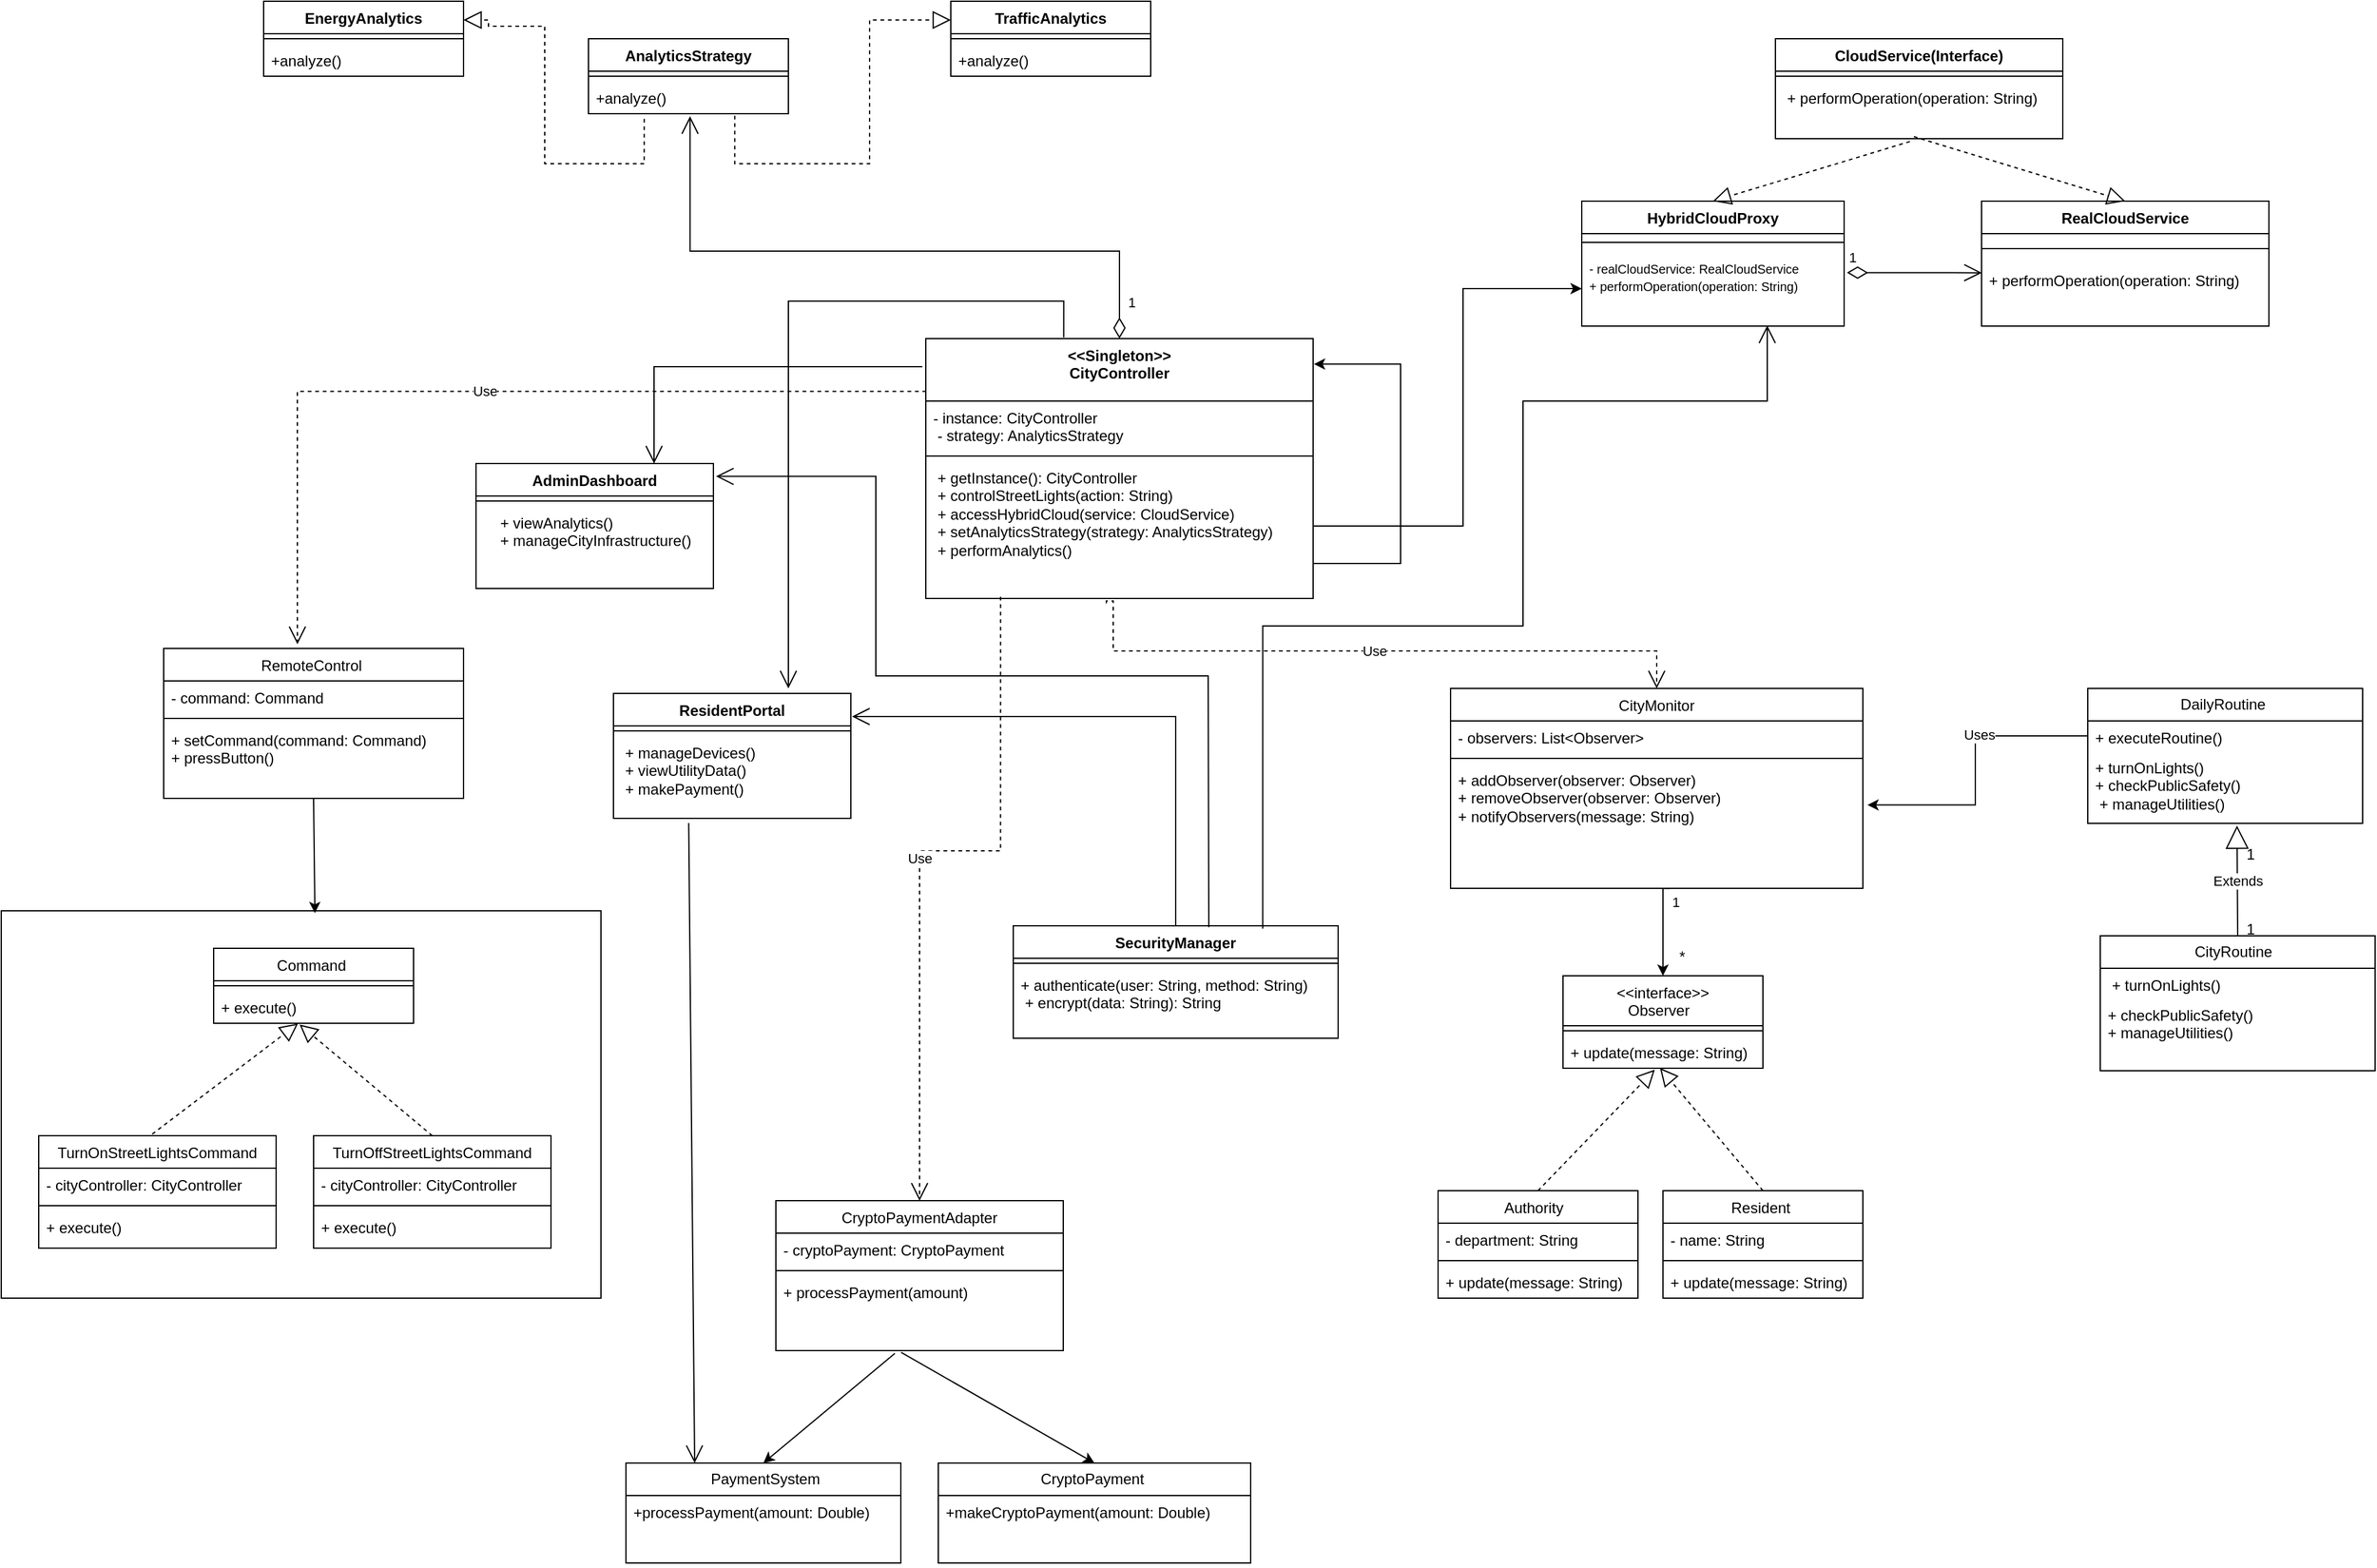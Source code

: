 <mxfile version="25.0.1">
  <diagram id="C5RBs43oDa-KdzZeNtuy" name="Page-1">
    <mxGraphModel dx="3749" dy="2815" grid="1" gridSize="10" guides="1" tooltips="1" connect="1" arrows="1" fold="1" page="1" pageScale="1" pageWidth="827" pageHeight="1169" math="0" shadow="0">
      <root>
        <mxCell id="WIyWlLk6GJQsqaUBKTNV-0" />
        <mxCell id="WIyWlLk6GJQsqaUBKTNV-1" parent="WIyWlLk6GJQsqaUBKTNV-0" />
        <mxCell id="tXaySMaBJVbL5Y9LoDkF-0" value="&lt;div&gt;&amp;lt;&amp;lt;Singleton&amp;gt;&amp;gt;&lt;/div&gt;CityController" style="swimlane;fontStyle=1;align=center;verticalAlign=top;childLayout=stackLayout;horizontal=1;startSize=50;horizontalStack=0;resizeParent=1;resizeParentMax=0;resizeLast=0;collapsible=1;marginBottom=0;whiteSpace=wrap;html=1;" parent="WIyWlLk6GJQsqaUBKTNV-1" vertex="1">
          <mxGeometry x="20" width="310" height="208" as="geometry" />
        </mxCell>
        <mxCell id="tXaySMaBJVbL5Y9LoDkF-1" value="&lt;div&gt;- instance: CityController&lt;/div&gt;&lt;div&gt;&amp;nbsp;- strategy: AnalyticsStrategy&lt;/div&gt;" style="text;strokeColor=none;fillColor=none;align=left;verticalAlign=top;spacingLeft=4;spacingRight=4;overflow=hidden;rotatable=0;points=[[0,0.5],[1,0.5]];portConstraint=eastwest;whiteSpace=wrap;html=1;" parent="tXaySMaBJVbL5Y9LoDkF-0" vertex="1">
          <mxGeometry y="50" width="310" height="40" as="geometry" />
        </mxCell>
        <mxCell id="tXaySMaBJVbL5Y9LoDkF-2" value="" style="line;strokeWidth=1;fillColor=none;align=left;verticalAlign=middle;spacingTop=-1;spacingLeft=3;spacingRight=3;rotatable=0;labelPosition=right;points=[];portConstraint=eastwest;strokeColor=inherit;" parent="tXaySMaBJVbL5Y9LoDkF-0" vertex="1">
          <mxGeometry y="90" width="310" height="8" as="geometry" />
        </mxCell>
        <mxCell id="tXaySMaBJVbL5Y9LoDkF-3" value="&lt;div&gt;&amp;nbsp;+ getInstance(): CityController&lt;/div&gt;&lt;div&gt;&amp;nbsp;+ controlStreetLights(action: String)&lt;/div&gt;&lt;div&gt;&amp;nbsp;+ accessHybridCloud(service: CloudService)&lt;/div&gt;&lt;div&gt;&amp;nbsp;+ setAnalyticsStrategy(strategy: AnalyticsStrategy)&lt;/div&gt;&lt;div&gt;&amp;nbsp;+ performAnalytics()&lt;/div&gt;&lt;div&gt;&lt;/div&gt;" style="text;strokeColor=none;fillColor=none;align=left;verticalAlign=top;spacingLeft=4;spacingRight=4;overflow=hidden;rotatable=0;points=[[0,0.5],[1,0.5]];portConstraint=eastwest;whiteSpace=wrap;html=1;" parent="tXaySMaBJVbL5Y9LoDkF-0" vertex="1">
          <mxGeometry y="98" width="310" height="110" as="geometry" />
        </mxCell>
        <mxCell id="tXaySMaBJVbL5Y9LoDkF-88" style="edgeStyle=orthogonalEdgeStyle;rounded=0;orthogonalLoop=1;jettySize=auto;html=1;exitX=1;exitY=0.5;exitDx=0;exitDy=0;entryX=1.002;entryY=0.098;entryDx=0;entryDy=0;entryPerimeter=0;" parent="tXaySMaBJVbL5Y9LoDkF-0" source="tXaySMaBJVbL5Y9LoDkF-3" target="tXaySMaBJVbL5Y9LoDkF-0" edge="1">
          <mxGeometry relative="1" as="geometry">
            <mxPoint x="314" y="70" as="targetPoint" />
            <Array as="points">
              <mxPoint x="310" y="180" />
              <mxPoint x="380" y="180" />
              <mxPoint x="380" y="20" />
            </Array>
            <mxPoint x="394" y="199" as="sourcePoint" />
          </mxGeometry>
        </mxCell>
        <mxCell id="tXaySMaBJVbL5Y9LoDkF-36" value="&amp;nbsp;PaymentSystem" style="swimlane;fontStyle=0;childLayout=stackLayout;horizontal=1;startSize=26;fillColor=none;horizontalStack=0;resizeParent=1;resizeParentMax=0;resizeLast=0;collapsible=1;marginBottom=0;whiteSpace=wrap;html=1;" parent="WIyWlLk6GJQsqaUBKTNV-1" vertex="1">
          <mxGeometry x="-220" y="900" width="220" height="80" as="geometry" />
        </mxCell>
        <mxCell id="tXaySMaBJVbL5Y9LoDkF-37" value="+processPayment(amount: Double)" style="text;strokeColor=none;fillColor=none;align=left;verticalAlign=top;spacingLeft=4;spacingRight=4;overflow=hidden;rotatable=0;points=[[0,0.5],[1,0.5]];portConstraint=eastwest;whiteSpace=wrap;html=1;" parent="tXaySMaBJVbL5Y9LoDkF-36" vertex="1">
          <mxGeometry y="26" width="220" height="54" as="geometry" />
        </mxCell>
        <mxCell id="tXaySMaBJVbL5Y9LoDkF-41" value="CryptoPayment&amp;nbsp;" style="swimlane;fontStyle=0;childLayout=stackLayout;horizontal=1;startSize=26;fillColor=none;horizontalStack=0;resizeParent=1;resizeParentMax=0;resizeLast=0;collapsible=1;marginBottom=0;whiteSpace=wrap;html=1;" parent="WIyWlLk6GJQsqaUBKTNV-1" vertex="1">
          <mxGeometry x="30" y="900" width="250" height="80" as="geometry" />
        </mxCell>
        <mxCell id="tXaySMaBJVbL5Y9LoDkF-42" value="+makeCryptoPayment(amount: Double)" style="text;strokeColor=none;fillColor=none;align=left;verticalAlign=top;spacingLeft=4;spacingRight=4;overflow=hidden;rotatable=0;points=[[0,0.5],[1,0.5]];portConstraint=eastwest;whiteSpace=wrap;html=1;" parent="tXaySMaBJVbL5Y9LoDkF-41" vertex="1">
          <mxGeometry y="26" width="250" height="54" as="geometry" />
        </mxCell>
        <mxCell id="tXaySMaBJVbL5Y9LoDkF-43" value="&amp;nbsp;DailyRoutine&amp;nbsp;&amp;nbsp;" style="swimlane;fontStyle=0;childLayout=stackLayout;horizontal=1;startSize=26;fillColor=none;horizontalStack=0;resizeParent=1;resizeParentMax=0;resizeLast=0;collapsible=1;marginBottom=0;whiteSpace=wrap;html=1;" parent="WIyWlLk6GJQsqaUBKTNV-1" vertex="1">
          <mxGeometry x="950" y="280" width="220" height="108" as="geometry" />
        </mxCell>
        <mxCell id="tXaySMaBJVbL5Y9LoDkF-44" value="+ executeRoutine()&amp;nbsp;" style="text;strokeColor=none;fillColor=none;align=left;verticalAlign=top;spacingLeft=4;spacingRight=4;overflow=hidden;rotatable=0;points=[[0,0.5],[1,0.5]];portConstraint=eastwest;whiteSpace=wrap;html=1;" parent="tXaySMaBJVbL5Y9LoDkF-43" vertex="1">
          <mxGeometry y="26" width="220" height="24" as="geometry" />
        </mxCell>
        <mxCell id="tXaySMaBJVbL5Y9LoDkF-45" value="&lt;div&gt;+ turnOnLights()&amp;nbsp;&lt;br&gt;&lt;/div&gt;&lt;div&gt;+ checkPublicSafety()&lt;br&gt;&lt;/div&gt;&lt;div&gt;&amp;nbsp;+ manageUtilities()&lt;br&gt;&lt;/div&gt;" style="text;strokeColor=none;fillColor=none;align=left;verticalAlign=top;spacingLeft=4;spacingRight=4;overflow=hidden;rotatable=0;points=[[0,0.5],[1,0.5]];portConstraint=eastwest;whiteSpace=wrap;html=1;" parent="tXaySMaBJVbL5Y9LoDkF-43" vertex="1">
          <mxGeometry y="50" width="220" height="58" as="geometry" />
        </mxCell>
        <mxCell id="tXaySMaBJVbL5Y9LoDkF-46" value="CityRoutine&amp;nbsp;&amp;nbsp;" style="swimlane;fontStyle=0;childLayout=stackLayout;horizontal=1;startSize=26;fillColor=none;horizontalStack=0;resizeParent=1;resizeParentMax=0;resizeLast=0;collapsible=1;marginBottom=0;whiteSpace=wrap;html=1;" parent="WIyWlLk6GJQsqaUBKTNV-1" vertex="1">
          <mxGeometry x="960" y="478" width="220" height="108" as="geometry" />
        </mxCell>
        <mxCell id="tXaySMaBJVbL5Y9LoDkF-47" value="&amp;nbsp;+ turnOnLights()" style="text;strokeColor=none;fillColor=none;align=left;verticalAlign=top;spacingLeft=4;spacingRight=4;overflow=hidden;rotatable=0;points=[[0,0.5],[1,0.5]];portConstraint=eastwest;whiteSpace=wrap;html=1;" parent="tXaySMaBJVbL5Y9LoDkF-46" vertex="1">
          <mxGeometry y="26" width="220" height="24" as="geometry" />
        </mxCell>
        <mxCell id="tXaySMaBJVbL5Y9LoDkF-48" value="&lt;div&gt;+ checkPublicSafety()&amp;nbsp;&lt;br&gt;&lt;/div&gt;&lt;div&gt;+ manageUtilities()&lt;br&gt;&lt;/div&gt;" style="text;strokeColor=none;fillColor=none;align=left;verticalAlign=top;spacingLeft=4;spacingRight=4;overflow=hidden;rotatable=0;points=[[0,0.5],[1,0.5]];portConstraint=eastwest;whiteSpace=wrap;html=1;" parent="tXaySMaBJVbL5Y9LoDkF-46" vertex="1">
          <mxGeometry y="50" width="220" height="58" as="geometry" />
        </mxCell>
        <mxCell id="tXaySMaBJVbL5Y9LoDkF-49" value="&lt;span style=&quot;font-weight: 400;&quot;&gt;&amp;nbsp;TurnOnStreetLightsCommand&amp;nbsp;&lt;/span&gt;" style="swimlane;fontStyle=1;align=center;verticalAlign=top;childLayout=stackLayout;horizontal=1;startSize=26;horizontalStack=0;resizeParent=1;resizeParentMax=0;resizeLast=0;collapsible=1;marginBottom=0;whiteSpace=wrap;html=1;" parent="WIyWlLk6GJQsqaUBKTNV-1" vertex="1">
          <mxGeometry x="-690" y="638" width="190" height="90" as="geometry" />
        </mxCell>
        <mxCell id="tXaySMaBJVbL5Y9LoDkF-50" value="- cityController: CityController" style="text;strokeColor=none;fillColor=none;align=left;verticalAlign=top;spacingLeft=4;spacingRight=4;overflow=hidden;rotatable=0;points=[[0,0.5],[1,0.5]];portConstraint=eastwest;whiteSpace=wrap;html=1;" parent="tXaySMaBJVbL5Y9LoDkF-49" vertex="1">
          <mxGeometry y="26" width="190" height="26" as="geometry" />
        </mxCell>
        <mxCell id="tXaySMaBJVbL5Y9LoDkF-51" value="" style="line;strokeWidth=1;fillColor=none;align=left;verticalAlign=middle;spacingTop=-1;spacingLeft=3;spacingRight=3;rotatable=0;labelPosition=right;points=[];portConstraint=eastwest;strokeColor=inherit;" parent="tXaySMaBJVbL5Y9LoDkF-49" vertex="1">
          <mxGeometry y="52" width="190" height="8" as="geometry" />
        </mxCell>
        <mxCell id="tXaySMaBJVbL5Y9LoDkF-52" value="+ execute()&amp;nbsp;" style="text;strokeColor=none;fillColor=none;align=left;verticalAlign=top;spacingLeft=4;spacingRight=4;overflow=hidden;rotatable=0;points=[[0,0.5],[1,0.5]];portConstraint=eastwest;whiteSpace=wrap;html=1;" parent="tXaySMaBJVbL5Y9LoDkF-49" vertex="1">
          <mxGeometry y="60" width="190" height="30" as="geometry" />
        </mxCell>
        <mxCell id="tXaySMaBJVbL5Y9LoDkF-53" value="&lt;span style=&quot;font-weight: 400;&quot;&gt;TurnOffStreetLightsCommand&lt;/span&gt;" style="swimlane;fontStyle=1;align=center;verticalAlign=top;childLayout=stackLayout;horizontal=1;startSize=26;horizontalStack=0;resizeParent=1;resizeParentMax=0;resizeLast=0;collapsible=1;marginBottom=0;whiteSpace=wrap;html=1;" parent="WIyWlLk6GJQsqaUBKTNV-1" vertex="1">
          <mxGeometry x="-470" y="638" width="190" height="90" as="geometry" />
        </mxCell>
        <mxCell id="tXaySMaBJVbL5Y9LoDkF-54" value="- cityController: CityController" style="text;strokeColor=none;fillColor=none;align=left;verticalAlign=top;spacingLeft=4;spacingRight=4;overflow=hidden;rotatable=0;points=[[0,0.5],[1,0.5]];portConstraint=eastwest;whiteSpace=wrap;html=1;" parent="tXaySMaBJVbL5Y9LoDkF-53" vertex="1">
          <mxGeometry y="26" width="190" height="26" as="geometry" />
        </mxCell>
        <mxCell id="tXaySMaBJVbL5Y9LoDkF-55" value="" style="line;strokeWidth=1;fillColor=none;align=left;verticalAlign=middle;spacingTop=-1;spacingLeft=3;spacingRight=3;rotatable=0;labelPosition=right;points=[];portConstraint=eastwest;strokeColor=inherit;" parent="tXaySMaBJVbL5Y9LoDkF-53" vertex="1">
          <mxGeometry y="52" width="190" height="8" as="geometry" />
        </mxCell>
        <mxCell id="tXaySMaBJVbL5Y9LoDkF-56" value="+ execute()&amp;nbsp;" style="text;strokeColor=none;fillColor=none;align=left;verticalAlign=top;spacingLeft=4;spacingRight=4;overflow=hidden;rotatable=0;points=[[0,0.5],[1,0.5]];portConstraint=eastwest;whiteSpace=wrap;html=1;" parent="tXaySMaBJVbL5Y9LoDkF-53" vertex="1">
          <mxGeometry y="60" width="190" height="30" as="geometry" />
        </mxCell>
        <mxCell id="tXaySMaBJVbL5Y9LoDkF-57" value="&lt;span style=&quot;font-weight: 400;&quot;&gt;RemoteControl&amp;nbsp;&lt;/span&gt;" style="swimlane;fontStyle=1;align=center;verticalAlign=top;childLayout=stackLayout;horizontal=1;startSize=26;horizontalStack=0;resizeParent=1;resizeParentMax=0;resizeLast=0;collapsible=1;marginBottom=0;whiteSpace=wrap;html=1;" parent="WIyWlLk6GJQsqaUBKTNV-1" vertex="1">
          <mxGeometry x="-590" y="248" width="240" height="120" as="geometry" />
        </mxCell>
        <mxCell id="tXaySMaBJVbL5Y9LoDkF-58" value="- command: Command&amp;nbsp;" style="text;strokeColor=none;fillColor=none;align=left;verticalAlign=top;spacingLeft=4;spacingRight=4;overflow=hidden;rotatable=0;points=[[0,0.5],[1,0.5]];portConstraint=eastwest;whiteSpace=wrap;html=1;" parent="tXaySMaBJVbL5Y9LoDkF-57" vertex="1">
          <mxGeometry y="26" width="240" height="26" as="geometry" />
        </mxCell>
        <mxCell id="tXaySMaBJVbL5Y9LoDkF-59" value="" style="line;strokeWidth=1;fillColor=none;align=left;verticalAlign=middle;spacingTop=-1;spacingLeft=3;spacingRight=3;rotatable=0;labelPosition=right;points=[];portConstraint=eastwest;strokeColor=inherit;" parent="tXaySMaBJVbL5Y9LoDkF-57" vertex="1">
          <mxGeometry y="52" width="240" height="8" as="geometry" />
        </mxCell>
        <mxCell id="tXaySMaBJVbL5Y9LoDkF-60" value="+ setCommand(command: Command)&lt;div&gt;+ pressButton()&lt;/div&gt;" style="text;strokeColor=none;fillColor=none;align=left;verticalAlign=top;spacingLeft=4;spacingRight=4;overflow=hidden;rotatable=0;points=[[0,0.5],[1,0.5]];portConstraint=eastwest;whiteSpace=wrap;html=1;" parent="tXaySMaBJVbL5Y9LoDkF-57" vertex="1">
          <mxGeometry y="60" width="240" height="60" as="geometry" />
        </mxCell>
        <mxCell id="tXaySMaBJVbL5Y9LoDkF-61" value="&lt;span style=&quot;font-weight: 400;&quot;&gt;Command&amp;nbsp;&lt;/span&gt;" style="swimlane;fontStyle=1;align=center;verticalAlign=top;childLayout=stackLayout;horizontal=1;startSize=26;horizontalStack=0;resizeParent=1;resizeParentMax=0;resizeLast=0;collapsible=1;marginBottom=0;whiteSpace=wrap;html=1;" parent="WIyWlLk6GJQsqaUBKTNV-1" vertex="1">
          <mxGeometry x="-550" y="488" width="160" height="60" as="geometry" />
        </mxCell>
        <mxCell id="tXaySMaBJVbL5Y9LoDkF-63" value="" style="line;strokeWidth=1;fillColor=none;align=left;verticalAlign=middle;spacingTop=-1;spacingLeft=3;spacingRight=3;rotatable=0;labelPosition=right;points=[];portConstraint=eastwest;strokeColor=inherit;" parent="tXaySMaBJVbL5Y9LoDkF-61" vertex="1">
          <mxGeometry y="26" width="160" height="8" as="geometry" />
        </mxCell>
        <mxCell id="tXaySMaBJVbL5Y9LoDkF-64" value="+ execute()&amp;nbsp;" style="text;strokeColor=none;fillColor=none;align=left;verticalAlign=top;spacingLeft=4;spacingRight=4;overflow=hidden;rotatable=0;points=[[0,0.5],[1,0.5]];portConstraint=eastwest;whiteSpace=wrap;html=1;" parent="tXaySMaBJVbL5Y9LoDkF-61" vertex="1">
          <mxGeometry y="34" width="160" height="26" as="geometry" />
        </mxCell>
        <mxCell id="tXaySMaBJVbL5Y9LoDkF-65" value="&lt;div&gt;&lt;span style=&quot;font-weight: 400;&quot;&gt;&amp;lt;&amp;lt;interface&amp;gt;&amp;gt;&lt;/span&gt;&lt;/div&gt;&lt;span style=&quot;font-weight: 400;&quot;&gt;Observer&amp;nbsp;&amp;nbsp;&lt;/span&gt;" style="swimlane;fontStyle=1;align=center;verticalAlign=top;childLayout=stackLayout;horizontal=1;startSize=40;horizontalStack=0;resizeParent=1;resizeParentMax=0;resizeLast=0;collapsible=1;marginBottom=0;whiteSpace=wrap;html=1;" parent="WIyWlLk6GJQsqaUBKTNV-1" vertex="1">
          <mxGeometry x="530" y="510" width="160" height="74" as="geometry" />
        </mxCell>
        <mxCell id="tXaySMaBJVbL5Y9LoDkF-66" value="" style="line;strokeWidth=1;fillColor=none;align=left;verticalAlign=middle;spacingTop=-1;spacingLeft=3;spacingRight=3;rotatable=0;labelPosition=right;points=[];portConstraint=eastwest;strokeColor=inherit;" parent="tXaySMaBJVbL5Y9LoDkF-65" vertex="1">
          <mxGeometry y="40" width="160" height="8" as="geometry" />
        </mxCell>
        <mxCell id="tXaySMaBJVbL5Y9LoDkF-67" value="+ update(message: String)" style="text;strokeColor=none;fillColor=none;align=left;verticalAlign=top;spacingLeft=4;spacingRight=4;overflow=hidden;rotatable=0;points=[[0,0.5],[1,0.5]];portConstraint=eastwest;whiteSpace=wrap;html=1;" parent="tXaySMaBJVbL5Y9LoDkF-65" vertex="1">
          <mxGeometry y="48" width="160" height="26" as="geometry" />
        </mxCell>
        <mxCell id="tXaySMaBJVbL5Y9LoDkF-68" value="&lt;span style=&quot;font-weight: 400;&quot;&gt;Resident&amp;nbsp;&lt;/span&gt;" style="swimlane;fontStyle=1;align=center;verticalAlign=top;childLayout=stackLayout;horizontal=1;startSize=26;horizontalStack=0;resizeParent=1;resizeParentMax=0;resizeLast=0;collapsible=1;marginBottom=0;whiteSpace=wrap;html=1;" parent="WIyWlLk6GJQsqaUBKTNV-1" vertex="1">
          <mxGeometry x="610" y="682" width="160" height="86" as="geometry" />
        </mxCell>
        <mxCell id="tXaySMaBJVbL5Y9LoDkF-69" value="- name: String&amp;nbsp;&lt;div&gt;&lt;br&gt;&lt;/div&gt;" style="text;strokeColor=none;fillColor=none;align=left;verticalAlign=top;spacingLeft=4;spacingRight=4;overflow=hidden;rotatable=0;points=[[0,0.5],[1,0.5]];portConstraint=eastwest;whiteSpace=wrap;html=1;" parent="tXaySMaBJVbL5Y9LoDkF-68" vertex="1">
          <mxGeometry y="26" width="160" height="26" as="geometry" />
        </mxCell>
        <mxCell id="tXaySMaBJVbL5Y9LoDkF-70" value="" style="line;strokeWidth=1;fillColor=none;align=left;verticalAlign=middle;spacingTop=-1;spacingLeft=3;spacingRight=3;rotatable=0;labelPosition=right;points=[];portConstraint=eastwest;strokeColor=inherit;" parent="tXaySMaBJVbL5Y9LoDkF-68" vertex="1">
          <mxGeometry y="52" width="160" height="8" as="geometry" />
        </mxCell>
        <mxCell id="tXaySMaBJVbL5Y9LoDkF-71" value="+ update(message: String)" style="text;strokeColor=none;fillColor=none;align=left;verticalAlign=top;spacingLeft=4;spacingRight=4;overflow=hidden;rotatable=0;points=[[0,0.5],[1,0.5]];portConstraint=eastwest;whiteSpace=wrap;html=1;" parent="tXaySMaBJVbL5Y9LoDkF-68" vertex="1">
          <mxGeometry y="60" width="160" height="26" as="geometry" />
        </mxCell>
        <mxCell id="tXaySMaBJVbL5Y9LoDkF-72" value="&lt;span style=&quot;font-weight: 400;&quot;&gt;Authority&amp;nbsp;&amp;nbsp;&lt;/span&gt;" style="swimlane;fontStyle=1;align=center;verticalAlign=top;childLayout=stackLayout;horizontal=1;startSize=26;horizontalStack=0;resizeParent=1;resizeParentMax=0;resizeLast=0;collapsible=1;marginBottom=0;whiteSpace=wrap;html=1;" parent="WIyWlLk6GJQsqaUBKTNV-1" vertex="1">
          <mxGeometry x="430" y="682" width="160" height="86" as="geometry" />
        </mxCell>
        <mxCell id="tXaySMaBJVbL5Y9LoDkF-73" value="&lt;div&gt;&lt;div&gt;- department: String&lt;br&gt;&lt;/div&gt;&lt;/div&gt;&lt;div&gt;&lt;br&gt;&lt;/div&gt;" style="text;strokeColor=none;fillColor=none;align=left;verticalAlign=top;spacingLeft=4;spacingRight=4;overflow=hidden;rotatable=0;points=[[0,0.5],[1,0.5]];portConstraint=eastwest;whiteSpace=wrap;html=1;" parent="tXaySMaBJVbL5Y9LoDkF-72" vertex="1">
          <mxGeometry y="26" width="160" height="26" as="geometry" />
        </mxCell>
        <mxCell id="tXaySMaBJVbL5Y9LoDkF-74" value="" style="line;strokeWidth=1;fillColor=none;align=left;verticalAlign=middle;spacingTop=-1;spacingLeft=3;spacingRight=3;rotatable=0;labelPosition=right;points=[];portConstraint=eastwest;strokeColor=inherit;" parent="tXaySMaBJVbL5Y9LoDkF-72" vertex="1">
          <mxGeometry y="52" width="160" height="8" as="geometry" />
        </mxCell>
        <mxCell id="tXaySMaBJVbL5Y9LoDkF-75" value="+ update(message: String)" style="text;strokeColor=none;fillColor=none;align=left;verticalAlign=top;spacingLeft=4;spacingRight=4;overflow=hidden;rotatable=0;points=[[0,0.5],[1,0.5]];portConstraint=eastwest;whiteSpace=wrap;html=1;" parent="tXaySMaBJVbL5Y9LoDkF-72" vertex="1">
          <mxGeometry y="60" width="160" height="26" as="geometry" />
        </mxCell>
        <mxCell id="tXaySMaBJVbL5Y9LoDkF-76" value="&lt;span style=&quot;font-weight: 400;&quot;&gt;&amp;nbsp;CityMonitor&amp;nbsp;&lt;/span&gt;" style="swimlane;fontStyle=1;align=center;verticalAlign=top;childLayout=stackLayout;horizontal=1;startSize=26;horizontalStack=0;resizeParent=1;resizeParentMax=0;resizeLast=0;collapsible=1;marginBottom=0;whiteSpace=wrap;html=1;" parent="WIyWlLk6GJQsqaUBKTNV-1" vertex="1">
          <mxGeometry x="440" y="280" width="330" height="160" as="geometry" />
        </mxCell>
        <mxCell id="tXaySMaBJVbL5Y9LoDkF-77" value="- observers: List&amp;lt;Observer&amp;gt;" style="text;strokeColor=none;fillColor=none;align=left;verticalAlign=top;spacingLeft=4;spacingRight=4;overflow=hidden;rotatable=0;points=[[0,0.5],[1,0.5]];portConstraint=eastwest;whiteSpace=wrap;html=1;" parent="tXaySMaBJVbL5Y9LoDkF-76" vertex="1">
          <mxGeometry y="26" width="330" height="26" as="geometry" />
        </mxCell>
        <mxCell id="tXaySMaBJVbL5Y9LoDkF-78" value="" style="line;strokeWidth=1;fillColor=none;align=left;verticalAlign=middle;spacingTop=-1;spacingLeft=3;spacingRight=3;rotatable=0;labelPosition=right;points=[];portConstraint=eastwest;strokeColor=inherit;" parent="tXaySMaBJVbL5Y9LoDkF-76" vertex="1">
          <mxGeometry y="52" width="330" height="8" as="geometry" />
        </mxCell>
        <mxCell id="tXaySMaBJVbL5Y9LoDkF-79" value="&lt;div&gt;&lt;span style=&quot;background-color: initial;&quot;&gt;+ addObserver(observer: Observer)&lt;/span&gt;&lt;/div&gt;&lt;div&gt;&lt;span style=&quot;background-color: initial;&quot;&gt;+&amp;nbsp;&lt;/span&gt;&lt;span style=&quot;background-color: initial;&quot;&gt;removeObserver(observer: Observer)&lt;/span&gt;&lt;br&gt;&lt;/div&gt;&lt;div&gt;+ notifyObservers(message: String)&lt;/div&gt;" style="text;strokeColor=none;fillColor=none;align=left;verticalAlign=top;spacingLeft=4;spacingRight=4;overflow=hidden;rotatable=0;points=[[0,0.5],[1,0.5]];portConstraint=eastwest;whiteSpace=wrap;html=1;" parent="tXaySMaBJVbL5Y9LoDkF-76" vertex="1">
          <mxGeometry y="60" width="330" height="100" as="geometry" />
        </mxCell>
        <mxCell id="tXaySMaBJVbL5Y9LoDkF-80" value="&lt;span style=&quot;font-weight: 400;&quot;&gt;CryptoPaymentAdapter&lt;/span&gt;" style="swimlane;fontStyle=1;align=center;verticalAlign=top;childLayout=stackLayout;horizontal=1;startSize=26;horizontalStack=0;resizeParent=1;resizeParentMax=0;resizeLast=0;collapsible=1;marginBottom=0;whiteSpace=wrap;html=1;" parent="WIyWlLk6GJQsqaUBKTNV-1" vertex="1">
          <mxGeometry x="-100" y="690" width="230" height="120" as="geometry" />
        </mxCell>
        <mxCell id="tXaySMaBJVbL5Y9LoDkF-81" value="- cryptoPayment: CryptoPayment" style="text;strokeColor=none;fillColor=none;align=left;verticalAlign=top;spacingLeft=4;spacingRight=4;overflow=hidden;rotatable=0;points=[[0,0.5],[1,0.5]];portConstraint=eastwest;whiteSpace=wrap;html=1;" parent="tXaySMaBJVbL5Y9LoDkF-80" vertex="1">
          <mxGeometry y="26" width="230" height="26" as="geometry" />
        </mxCell>
        <mxCell id="tXaySMaBJVbL5Y9LoDkF-82" value="" style="line;strokeWidth=1;fillColor=none;align=left;verticalAlign=middle;spacingTop=-1;spacingLeft=3;spacingRight=3;rotatable=0;labelPosition=right;points=[];portConstraint=eastwest;strokeColor=inherit;" parent="tXaySMaBJVbL5Y9LoDkF-80" vertex="1">
          <mxGeometry y="52" width="230" height="8" as="geometry" />
        </mxCell>
        <mxCell id="tXaySMaBJVbL5Y9LoDkF-83" value="+ processPayment(amount)" style="text;strokeColor=none;fillColor=none;align=left;verticalAlign=top;spacingLeft=4;spacingRight=4;overflow=hidden;rotatable=0;points=[[0,0.5],[1,0.5]];portConstraint=eastwest;whiteSpace=wrap;html=1;" parent="tXaySMaBJVbL5Y9LoDkF-80" vertex="1">
          <mxGeometry y="60" width="230" height="60" as="geometry" />
        </mxCell>
        <mxCell id="tXaySMaBJVbL5Y9LoDkF-109" style="edgeStyle=orthogonalEdgeStyle;rounded=0;orthogonalLoop=1;jettySize=auto;html=1;entryX=0.5;entryY=0;entryDx=0;entryDy=0;exitX=0.532;exitY=1.001;exitDx=0;exitDy=0;exitPerimeter=0;" parent="WIyWlLk6GJQsqaUBKTNV-1" source="tXaySMaBJVbL5Y9LoDkF-79" target="tXaySMaBJVbL5Y9LoDkF-65" edge="1">
          <mxGeometry relative="1" as="geometry">
            <Array as="points">
              <mxPoint x="610" y="440" />
            </Array>
          </mxGeometry>
        </mxCell>
        <mxCell id="tXaySMaBJVbL5Y9LoDkF-119" value="1" style="edgeLabel;html=1;align=center;verticalAlign=middle;resizable=0;points=[];" parent="tXaySMaBJVbL5Y9LoDkF-109" vertex="1" connectable="0">
          <mxGeometry x="-0.818" relative="1" as="geometry">
            <mxPoint x="10" y="9" as="offset" />
          </mxGeometry>
        </mxCell>
        <mxCell id="tXaySMaBJVbL5Y9LoDkF-120" value="*" style="text;html=1;align=center;verticalAlign=middle;resizable=0;points=[];autosize=1;strokeColor=none;fillColor=none;" parent="WIyWlLk6GJQsqaUBKTNV-1" vertex="1">
          <mxGeometry x="610" y="480" width="30" height="30" as="geometry" />
        </mxCell>
        <mxCell id="tXaySMaBJVbL5Y9LoDkF-121" value="" style="html=1;whiteSpace=wrap;fillColor=none;" parent="WIyWlLk6GJQsqaUBKTNV-1" vertex="1">
          <mxGeometry x="-720" y="458" width="480" height="310" as="geometry" />
        </mxCell>
        <mxCell id="tXaySMaBJVbL5Y9LoDkF-123" value="" style="endArrow=classic;html=1;rounded=0;exitX=0.5;exitY=1.008;exitDx=0;exitDy=0;exitPerimeter=0;entryX=0.523;entryY=0.006;entryDx=0;entryDy=0;entryPerimeter=0;" parent="WIyWlLk6GJQsqaUBKTNV-1" source="tXaySMaBJVbL5Y9LoDkF-60" target="tXaySMaBJVbL5Y9LoDkF-121" edge="1">
          <mxGeometry width="50" height="50" relative="1" as="geometry">
            <mxPoint x="-520" y="458" as="sourcePoint" />
            <mxPoint x="-470" y="408" as="targetPoint" />
          </mxGeometry>
        </mxCell>
        <mxCell id="tXaySMaBJVbL5Y9LoDkF-125" value="" style="endArrow=classic;html=1;rounded=0;exitX=0.414;exitY=1.037;exitDx=0;exitDy=0;exitPerimeter=0;entryX=0.5;entryY=0;entryDx=0;entryDy=0;" parent="WIyWlLk6GJQsqaUBKTNV-1" source="tXaySMaBJVbL5Y9LoDkF-83" target="tXaySMaBJVbL5Y9LoDkF-36" edge="1">
          <mxGeometry width="50" height="50" relative="1" as="geometry">
            <mxPoint x="780" y="1050" as="sourcePoint" />
            <mxPoint x="830" y="1000" as="targetPoint" />
          </mxGeometry>
        </mxCell>
        <mxCell id="tXaySMaBJVbL5Y9LoDkF-126" value="" style="endArrow=classic;html=1;rounded=0;exitX=0.436;exitY=1.024;exitDx=0;exitDy=0;exitPerimeter=0;entryX=0.5;entryY=0;entryDx=0;entryDy=0;" parent="WIyWlLk6GJQsqaUBKTNV-1" source="tXaySMaBJVbL5Y9LoDkF-83" target="tXaySMaBJVbL5Y9LoDkF-41" edge="1">
          <mxGeometry width="50" height="50" relative="1" as="geometry">
            <mxPoint x="225" y="912" as="sourcePoint" />
            <mxPoint x="120" y="1000" as="targetPoint" />
          </mxGeometry>
        </mxCell>
        <mxCell id="tXaySMaBJVbL5Y9LoDkF-128" value="Extends" style="endArrow=block;endSize=16;endFill=0;html=1;rounded=0;entryX=0.543;entryY=1.031;entryDx=0;entryDy=0;entryPerimeter=0;exitX=0.5;exitY=0;exitDx=0;exitDy=0;" parent="WIyWlLk6GJQsqaUBKTNV-1" source="tXaySMaBJVbL5Y9LoDkF-46" target="tXaySMaBJVbL5Y9LoDkF-45" edge="1">
          <mxGeometry width="160" relative="1" as="geometry">
            <mxPoint x="730" y="590" as="sourcePoint" />
            <mxPoint x="890" y="590" as="targetPoint" />
          </mxGeometry>
        </mxCell>
        <mxCell id="tXaySMaBJVbL5Y9LoDkF-129" value="1" style="text;html=1;align=center;verticalAlign=middle;resizable=0;points=[];autosize=1;strokeColor=none;fillColor=none;" parent="WIyWlLk6GJQsqaUBKTNV-1" vertex="1">
          <mxGeometry x="1065" y="458" width="30" height="30" as="geometry" />
        </mxCell>
        <mxCell id="tXaySMaBJVbL5Y9LoDkF-130" value="1" style="text;html=1;align=center;verticalAlign=middle;resizable=0;points=[];autosize=1;strokeColor=none;fillColor=none;" parent="WIyWlLk6GJQsqaUBKTNV-1" vertex="1">
          <mxGeometry x="1065" y="398" width="30" height="30" as="geometry" />
        </mxCell>
        <mxCell id="tXaySMaBJVbL5Y9LoDkF-131" style="edgeStyle=orthogonalEdgeStyle;rounded=0;orthogonalLoop=1;jettySize=auto;html=1;entryX=1.011;entryY=0.333;entryDx=0;entryDy=0;entryPerimeter=0;" parent="WIyWlLk6GJQsqaUBKTNV-1" source="tXaySMaBJVbL5Y9LoDkF-44" target="tXaySMaBJVbL5Y9LoDkF-79" edge="1">
          <mxGeometry relative="1" as="geometry" />
        </mxCell>
        <mxCell id="tXaySMaBJVbL5Y9LoDkF-132" value="Uses" style="edgeLabel;html=1;align=center;verticalAlign=middle;resizable=0;points=[];" parent="tXaySMaBJVbL5Y9LoDkF-131" vertex="1" connectable="0">
          <mxGeometry x="-0.246" y="-1" relative="1" as="geometry">
            <mxPoint as="offset" />
          </mxGeometry>
        </mxCell>
        <mxCell id="tXaySMaBJVbL5Y9LoDkF-133" value="Use" style="endArrow=open;endSize=12;dashed=1;html=1;rounded=0;exitX=0.001;exitY=-0.195;exitDx=0;exitDy=0;exitPerimeter=0;entryX=0.446;entryY=-0.028;entryDx=0;entryDy=0;entryPerimeter=0;edgeStyle=orthogonalEdgeStyle;" parent="WIyWlLk6GJQsqaUBKTNV-1" source="tXaySMaBJVbL5Y9LoDkF-1" target="tXaySMaBJVbL5Y9LoDkF-57" edge="1">
          <mxGeometry width="160" relative="1" as="geometry">
            <mxPoint x="-162.3" y="115.504" as="sourcePoint" />
            <mxPoint x="320" y="328" as="targetPoint" />
          </mxGeometry>
        </mxCell>
        <mxCell id="tXaySMaBJVbL5Y9LoDkF-134" value="Use" style="endArrow=open;endSize=12;dashed=1;html=1;rounded=0;exitX=0.466;exitY=1.035;exitDx=0;exitDy=0;exitPerimeter=0;entryX=0.5;entryY=0;entryDx=0;entryDy=0;edgeStyle=orthogonalEdgeStyle;" parent="WIyWlLk6GJQsqaUBKTNV-1" source="tXaySMaBJVbL5Y9LoDkF-3" target="tXaySMaBJVbL5Y9LoDkF-76" edge="1">
          <mxGeometry width="160" relative="1" as="geometry">
            <mxPoint x="251" y="291" as="sourcePoint" />
            <mxPoint x="-70" y="420" as="targetPoint" />
            <Array as="points">
              <mxPoint x="165" y="210" />
              <mxPoint x="170" y="210" />
              <mxPoint x="170" y="250" />
              <mxPoint x="605" y="250" />
            </Array>
          </mxGeometry>
        </mxCell>
        <mxCell id="tXaySMaBJVbL5Y9LoDkF-135" value="Use" style="endArrow=open;endSize=12;dashed=1;html=1;rounded=0;entryX=0.5;entryY=0;entryDx=0;entryDy=0;edgeStyle=orthogonalEdgeStyle;exitX=0.193;exitY=0.988;exitDx=0;exitDy=0;exitPerimeter=0;" parent="WIyWlLk6GJQsqaUBKTNV-1" source="tXaySMaBJVbL5Y9LoDkF-3" target="tXaySMaBJVbL5Y9LoDkF-80" edge="1">
          <mxGeometry width="160" relative="1" as="geometry">
            <mxPoint x="180" y="190" as="sourcePoint" />
            <mxPoint x="468" y="450" as="targetPoint" />
            <Array as="points">
              <mxPoint x="80" y="410" />
              <mxPoint x="15" y="410" />
            </Array>
          </mxGeometry>
        </mxCell>
        <mxCell id="tXaySMaBJVbL5Y9LoDkF-136" value="" style="endArrow=block;dashed=1;endFill=0;endSize=12;html=1;rounded=0;entryX=0.422;entryY=1.009;entryDx=0;entryDy=0;entryPerimeter=0;exitX=0.478;exitY=-0.014;exitDx=0;exitDy=0;exitPerimeter=0;" parent="WIyWlLk6GJQsqaUBKTNV-1" source="tXaySMaBJVbL5Y9LoDkF-49" target="tXaySMaBJVbL5Y9LoDkF-64" edge="1">
          <mxGeometry width="160" relative="1" as="geometry">
            <mxPoint x="-654" y="588" as="sourcePoint" />
            <mxPoint x="-494" y="588" as="targetPoint" />
          </mxGeometry>
        </mxCell>
        <mxCell id="tXaySMaBJVbL5Y9LoDkF-137" value="" style="endArrow=block;dashed=1;endFill=0;endSize=12;html=1;rounded=0;entryX=0.43;entryY=1.04;entryDx=0;entryDy=0;entryPerimeter=0;exitX=0.5;exitY=0;exitDx=0;exitDy=0;" parent="WIyWlLk6GJQsqaUBKTNV-1" source="tXaySMaBJVbL5Y9LoDkF-53" target="tXaySMaBJVbL5Y9LoDkF-64" edge="1">
          <mxGeometry width="160" relative="1" as="geometry">
            <mxPoint x="-589" y="647" as="sourcePoint" />
            <mxPoint x="-472" y="558" as="targetPoint" />
          </mxGeometry>
        </mxCell>
        <mxCell id="tXaySMaBJVbL5Y9LoDkF-138" value="" style="endArrow=block;dashed=1;endFill=0;endSize=12;html=1;rounded=0;entryX=0.485;entryY=0.991;entryDx=0;entryDy=0;entryPerimeter=0;exitX=0.5;exitY=0;exitDx=0;exitDy=0;" parent="WIyWlLk6GJQsqaUBKTNV-1" source="tXaySMaBJVbL5Y9LoDkF-68" target="tXaySMaBJVbL5Y9LoDkF-67" edge="1">
          <mxGeometry width="160" relative="1" as="geometry">
            <mxPoint x="650" y="630" as="sourcePoint" />
            <mxPoint x="810" y="630" as="targetPoint" />
          </mxGeometry>
        </mxCell>
        <mxCell id="tXaySMaBJVbL5Y9LoDkF-139" value="" style="endArrow=block;dashed=1;endFill=0;endSize=12;html=1;rounded=0;entryX=0.459;entryY=1.045;entryDx=0;entryDy=0;entryPerimeter=0;exitX=0.5;exitY=0;exitDx=0;exitDy=0;" parent="WIyWlLk6GJQsqaUBKTNV-1" source="tXaySMaBJVbL5Y9LoDkF-72" target="tXaySMaBJVbL5Y9LoDkF-67" edge="1">
          <mxGeometry width="160" relative="1" as="geometry">
            <mxPoint x="650" y="630" as="sourcePoint" />
            <mxPoint x="810" y="630" as="targetPoint" />
          </mxGeometry>
        </mxCell>
        <mxCell id="i1uAJ-iN5wi2xOUiMa-Z-3" value="CloudService(Interface)" style="swimlane;fontStyle=1;align=center;verticalAlign=top;childLayout=stackLayout;horizontal=1;startSize=26;horizontalStack=0;resizeParent=1;resizeParentMax=0;resizeLast=0;collapsible=1;marginBottom=0;whiteSpace=wrap;html=1;" parent="WIyWlLk6GJQsqaUBKTNV-1" vertex="1">
          <mxGeometry x="700" y="-240" width="230" height="80" as="geometry" />
        </mxCell>
        <mxCell id="i1uAJ-iN5wi2xOUiMa-Z-5" value="" style="line;strokeWidth=1;fillColor=none;align=left;verticalAlign=middle;spacingTop=-1;spacingLeft=3;spacingRight=3;rotatable=0;labelPosition=right;points=[];portConstraint=eastwest;strokeColor=inherit;" parent="i1uAJ-iN5wi2xOUiMa-Z-3" vertex="1">
          <mxGeometry y="26" width="230" height="8" as="geometry" />
        </mxCell>
        <mxCell id="i1uAJ-iN5wi2xOUiMa-Z-6" value="&amp;nbsp;+ performOperation(operation: String)" style="text;strokeColor=none;fillColor=none;align=left;verticalAlign=top;spacingLeft=4;spacingRight=4;overflow=hidden;rotatable=0;points=[[0,0.5],[1,0.5]];portConstraint=eastwest;whiteSpace=wrap;html=1;" parent="i1uAJ-iN5wi2xOUiMa-Z-3" vertex="1">
          <mxGeometry y="34" width="230" height="46" as="geometry" />
        </mxCell>
        <mxCell id="i1uAJ-iN5wi2xOUiMa-Z-7" value="HybridCloudProxy" style="swimlane;fontStyle=1;align=center;verticalAlign=top;childLayout=stackLayout;horizontal=1;startSize=26;horizontalStack=0;resizeParent=1;resizeParentMax=0;resizeLast=0;collapsible=1;marginBottom=0;whiteSpace=wrap;html=1;" parent="WIyWlLk6GJQsqaUBKTNV-1" vertex="1">
          <mxGeometry x="545" y="-110" width="210" height="100" as="geometry" />
        </mxCell>
        <mxCell id="i1uAJ-iN5wi2xOUiMa-Z-9" value="" style="line;strokeWidth=1;fillColor=none;align=left;verticalAlign=middle;spacingTop=-1;spacingLeft=3;spacingRight=3;rotatable=0;labelPosition=right;points=[];portConstraint=eastwest;strokeColor=inherit;" parent="i1uAJ-iN5wi2xOUiMa-Z-7" vertex="1">
          <mxGeometry y="26" width="210" height="14" as="geometry" />
        </mxCell>
        <mxCell id="i1uAJ-iN5wi2xOUiMa-Z-10" value="&lt;div&gt;&lt;font style=&quot;font-size: 10px;&quot;&gt;- realCloudService: RealCloudService&lt;/font&gt;&lt;/div&gt;&lt;div&gt;&lt;font style=&quot;font-size: 10px;&quot;&gt;+ performOperation(operation: String)&lt;/font&gt;&lt;/div&gt;&lt;div&gt;&lt;/div&gt;" style="text;strokeColor=none;fillColor=none;align=left;verticalAlign=top;spacingLeft=4;spacingRight=4;overflow=hidden;rotatable=0;points=[[0,0.5],[1,0.5]];portConstraint=eastwest;whiteSpace=wrap;html=1;" parent="i1uAJ-iN5wi2xOUiMa-Z-7" vertex="1">
          <mxGeometry y="40" width="210" height="60" as="geometry" />
        </mxCell>
        <mxCell id="i1uAJ-iN5wi2xOUiMa-Z-11" value="RealCloudService" style="swimlane;fontStyle=1;align=center;verticalAlign=top;childLayout=stackLayout;horizontal=1;startSize=26;horizontalStack=0;resizeParent=1;resizeParentMax=0;resizeLast=0;collapsible=1;marginBottom=0;whiteSpace=wrap;html=1;" parent="WIyWlLk6GJQsqaUBKTNV-1" vertex="1">
          <mxGeometry x="865" y="-110" width="230" height="100" as="geometry" />
        </mxCell>
        <mxCell id="i1uAJ-iN5wi2xOUiMa-Z-13" value="" style="line;strokeWidth=1;fillColor=none;align=left;verticalAlign=middle;spacingTop=-1;spacingLeft=3;spacingRight=3;rotatable=0;labelPosition=right;points=[];portConstraint=eastwest;strokeColor=inherit;" parent="i1uAJ-iN5wi2xOUiMa-Z-11" vertex="1">
          <mxGeometry y="26" width="230" height="24" as="geometry" />
        </mxCell>
        <mxCell id="i1uAJ-iN5wi2xOUiMa-Z-14" value="+ performOperation(operation: String)&lt;div&gt;&lt;/div&gt;" style="text;strokeColor=none;fillColor=none;align=left;verticalAlign=top;spacingLeft=4;spacingRight=4;overflow=hidden;rotatable=0;points=[[0,0.5],[1,0.5]];portConstraint=eastwest;whiteSpace=wrap;html=1;" parent="i1uAJ-iN5wi2xOUiMa-Z-11" vertex="1">
          <mxGeometry y="50" width="230" height="50" as="geometry" />
        </mxCell>
        <mxCell id="i1uAJ-iN5wi2xOUiMa-Z-15" value="AnalyticsStrategy" style="swimlane;fontStyle=1;align=center;verticalAlign=top;childLayout=stackLayout;horizontal=1;startSize=26;horizontalStack=0;resizeParent=1;resizeParentMax=0;resizeLast=0;collapsible=1;marginBottom=0;whiteSpace=wrap;html=1;" parent="WIyWlLk6GJQsqaUBKTNV-1" vertex="1">
          <mxGeometry x="-250" y="-240" width="160" height="60" as="geometry" />
        </mxCell>
        <mxCell id="i1uAJ-iN5wi2xOUiMa-Z-17" value="" style="line;strokeWidth=1;fillColor=none;align=left;verticalAlign=middle;spacingTop=-1;spacingLeft=3;spacingRight=3;rotatable=0;labelPosition=right;points=[];portConstraint=eastwest;strokeColor=inherit;" parent="i1uAJ-iN5wi2xOUiMa-Z-15" vertex="1">
          <mxGeometry y="26" width="160" height="8" as="geometry" />
        </mxCell>
        <mxCell id="i1uAJ-iN5wi2xOUiMa-Z-18" value="+analyze()" style="text;strokeColor=none;fillColor=none;align=left;verticalAlign=top;spacingLeft=4;spacingRight=4;overflow=hidden;rotatable=0;points=[[0,0.5],[1,0.5]];portConstraint=eastwest;whiteSpace=wrap;html=1;" parent="i1uAJ-iN5wi2xOUiMa-Z-15" vertex="1">
          <mxGeometry y="34" width="160" height="26" as="geometry" />
        </mxCell>
        <mxCell id="i1uAJ-iN5wi2xOUiMa-Z-19" value="EnergyAnalytics" style="swimlane;fontStyle=1;align=center;verticalAlign=top;childLayout=stackLayout;horizontal=1;startSize=26;horizontalStack=0;resizeParent=1;resizeParentMax=0;resizeLast=0;collapsible=1;marginBottom=0;whiteSpace=wrap;html=1;" parent="WIyWlLk6GJQsqaUBKTNV-1" vertex="1">
          <mxGeometry x="-510" y="-270" width="160" height="60" as="geometry" />
        </mxCell>
        <mxCell id="i1uAJ-iN5wi2xOUiMa-Z-21" value="" style="line;strokeWidth=1;fillColor=none;align=left;verticalAlign=middle;spacingTop=-1;spacingLeft=3;spacingRight=3;rotatable=0;labelPosition=right;points=[];portConstraint=eastwest;strokeColor=inherit;" parent="i1uAJ-iN5wi2xOUiMa-Z-19" vertex="1">
          <mxGeometry y="26" width="160" height="8" as="geometry" />
        </mxCell>
        <mxCell id="i1uAJ-iN5wi2xOUiMa-Z-22" value="+analyze()" style="text;strokeColor=none;fillColor=none;align=left;verticalAlign=top;spacingLeft=4;spacingRight=4;overflow=hidden;rotatable=0;points=[[0,0.5],[1,0.5]];portConstraint=eastwest;whiteSpace=wrap;html=1;" parent="i1uAJ-iN5wi2xOUiMa-Z-19" vertex="1">
          <mxGeometry y="34" width="160" height="26" as="geometry" />
        </mxCell>
        <mxCell id="i1uAJ-iN5wi2xOUiMa-Z-23" value="TrafficAnalytics" style="swimlane;fontStyle=1;align=center;verticalAlign=top;childLayout=stackLayout;horizontal=1;startSize=26;horizontalStack=0;resizeParent=1;resizeParentMax=0;resizeLast=0;collapsible=1;marginBottom=0;whiteSpace=wrap;html=1;" parent="WIyWlLk6GJQsqaUBKTNV-1" vertex="1">
          <mxGeometry x="40" y="-270" width="160" height="60" as="geometry" />
        </mxCell>
        <mxCell id="i1uAJ-iN5wi2xOUiMa-Z-25" value="" style="line;strokeWidth=1;fillColor=none;align=left;verticalAlign=middle;spacingTop=-1;spacingLeft=3;spacingRight=3;rotatable=0;labelPosition=right;points=[];portConstraint=eastwest;strokeColor=inherit;" parent="i1uAJ-iN5wi2xOUiMa-Z-23" vertex="1">
          <mxGeometry y="26" width="160" height="8" as="geometry" />
        </mxCell>
        <mxCell id="i1uAJ-iN5wi2xOUiMa-Z-26" value="+analyze()" style="text;strokeColor=none;fillColor=none;align=left;verticalAlign=top;spacingLeft=4;spacingRight=4;overflow=hidden;rotatable=0;points=[[0,0.5],[1,0.5]];portConstraint=eastwest;whiteSpace=wrap;html=1;" parent="i1uAJ-iN5wi2xOUiMa-Z-23" vertex="1">
          <mxGeometry y="34" width="160" height="26" as="geometry" />
        </mxCell>
        <mxCell id="i1uAJ-iN5wi2xOUiMa-Z-30" value="" style="endArrow=block;dashed=1;endFill=0;endSize=12;html=1;rounded=0;exitX=0.468;exitY=1.05;exitDx=0;exitDy=0;exitPerimeter=0;entryX=0.5;entryY=0;entryDx=0;entryDy=0;" parent="WIyWlLk6GJQsqaUBKTNV-1" source="i1uAJ-iN5wi2xOUiMa-Z-6" target="i1uAJ-iN5wi2xOUiMa-Z-7" edge="1">
          <mxGeometry width="160" relative="1" as="geometry">
            <mxPoint x="675" y="230" as="sourcePoint" />
            <mxPoint x="835" y="230" as="targetPoint" />
          </mxGeometry>
        </mxCell>
        <mxCell id="i1uAJ-iN5wi2xOUiMa-Z-31" value="" style="endArrow=block;dashed=1;endFill=0;endSize=12;html=1;rounded=0;exitX=0.482;exitY=0.964;exitDx=0;exitDy=0;exitPerimeter=0;entryX=0.5;entryY=0;entryDx=0;entryDy=0;" parent="WIyWlLk6GJQsqaUBKTNV-1" source="i1uAJ-iN5wi2xOUiMa-Z-6" target="i1uAJ-iN5wi2xOUiMa-Z-11" edge="1">
          <mxGeometry width="160" relative="1" as="geometry">
            <mxPoint x="804" y="-139" as="sourcePoint" />
            <mxPoint x="675" y="-102" as="targetPoint" />
          </mxGeometry>
        </mxCell>
        <mxCell id="i1uAJ-iN5wi2xOUiMa-Z-32" value="1" style="endArrow=open;html=1;endSize=12;startArrow=diamondThin;startSize=14;startFill=0;edgeStyle=orthogonalEdgeStyle;align=left;verticalAlign=bottom;rounded=0;exitX=1.011;exitY=0.287;exitDx=0;exitDy=0;exitPerimeter=0;entryX=0.001;entryY=0.147;entryDx=0;entryDy=0;entryPerimeter=0;" parent="WIyWlLk6GJQsqaUBKTNV-1" source="i1uAJ-iN5wi2xOUiMa-Z-10" target="i1uAJ-iN5wi2xOUiMa-Z-14" edge="1">
          <mxGeometry x="-1" y="3" relative="1" as="geometry">
            <mxPoint x="735" y="-50" as="sourcePoint" />
            <mxPoint x="835" y="-50" as="targetPoint" />
            <Array as="points">
              <mxPoint x="842" y="-53" />
            </Array>
          </mxGeometry>
        </mxCell>
        <mxCell id="i1uAJ-iN5wi2xOUiMa-Z-33" style="edgeStyle=orthogonalEdgeStyle;rounded=0;orthogonalLoop=1;jettySize=auto;html=1;" parent="WIyWlLk6GJQsqaUBKTNV-1" source="tXaySMaBJVbL5Y9LoDkF-3" target="i1uAJ-iN5wi2xOUiMa-Z-10" edge="1">
          <mxGeometry relative="1" as="geometry">
            <mxPoint x="450" y="-50" as="targetPoint" />
            <Array as="points">
              <mxPoint x="450" y="150" />
            </Array>
          </mxGeometry>
        </mxCell>
        <mxCell id="i1uAJ-iN5wi2xOUiMa-Z-34" value="" style="endArrow=block;dashed=1;endFill=0;endSize=12;html=1;rounded=0;exitX=0.732;exitY=1.061;exitDx=0;exitDy=0;exitPerimeter=0;entryX=0;entryY=0.25;entryDx=0;entryDy=0;edgeStyle=orthogonalEdgeStyle;" parent="WIyWlLk6GJQsqaUBKTNV-1" source="i1uAJ-iN5wi2xOUiMa-Z-18" target="i1uAJ-iN5wi2xOUiMa-Z-23" edge="1">
          <mxGeometry width="160" relative="1" as="geometry">
            <mxPoint x="-150" y="10" as="sourcePoint" />
            <mxPoint x="-14" y="81" as="targetPoint" />
            <Array as="points">
              <mxPoint x="-133" y="-140" />
              <mxPoint x="-25" y="-140" />
              <mxPoint x="-25" y="-255" />
            </Array>
          </mxGeometry>
        </mxCell>
        <mxCell id="i1uAJ-iN5wi2xOUiMa-Z-35" value="" style="endArrow=block;dashed=1;endFill=0;endSize=12;html=1;rounded=0;exitX=0.279;exitY=1.157;exitDx=0;exitDy=0;exitPerimeter=0;entryX=1;entryY=0.25;entryDx=0;entryDy=0;edgeStyle=orthogonalEdgeStyle;" parent="WIyWlLk6GJQsqaUBKTNV-1" source="i1uAJ-iN5wi2xOUiMa-Z-18" target="i1uAJ-iN5wi2xOUiMa-Z-19" edge="1">
          <mxGeometry width="160" relative="1" as="geometry">
            <mxPoint x="-280" y="80" as="sourcePoint" />
            <mxPoint x="-153" y="149" as="targetPoint" />
            <Array as="points">
              <mxPoint x="-205" y="-140" />
              <mxPoint x="-285" y="-140" />
              <mxPoint x="-285" y="-250" />
              <mxPoint x="-330" y="-250" />
              <mxPoint x="-330" y="-255" />
            </Array>
          </mxGeometry>
        </mxCell>
        <mxCell id="i1uAJ-iN5wi2xOUiMa-Z-36" value="1" style="endArrow=open;html=1;endSize=12;startArrow=diamondThin;startSize=14;startFill=0;edgeStyle=orthogonalEdgeStyle;align=left;verticalAlign=bottom;rounded=0;entryX=0.508;entryY=1.077;entryDx=0;entryDy=0;entryPerimeter=0;" parent="WIyWlLk6GJQsqaUBKTNV-1" source="tXaySMaBJVbL5Y9LoDkF-0" target="i1uAJ-iN5wi2xOUiMa-Z-18" edge="1">
          <mxGeometry x="-0.923" y="-5" relative="1" as="geometry">
            <mxPoint x="-190" y="-19" as="sourcePoint" />
            <mxPoint x="-170" y="-170" as="targetPoint" />
            <Array as="points">
              <mxPoint x="175" y="-70" />
              <mxPoint x="-169" y="-70" />
            </Array>
            <mxPoint as="offset" />
          </mxGeometry>
        </mxCell>
        <mxCell id="i1uAJ-iN5wi2xOUiMa-Z-37" value="AdminDashboard" style="swimlane;fontStyle=1;align=center;verticalAlign=top;childLayout=stackLayout;horizontal=1;startSize=26;horizontalStack=0;resizeParent=1;resizeParentMax=0;resizeLast=0;collapsible=1;marginBottom=0;whiteSpace=wrap;html=1;" parent="WIyWlLk6GJQsqaUBKTNV-1" vertex="1">
          <mxGeometry x="-340" y="100" width="190" height="100" as="geometry" />
        </mxCell>
        <mxCell id="i1uAJ-iN5wi2xOUiMa-Z-38" value="" style="line;strokeWidth=1;fillColor=none;align=left;verticalAlign=middle;spacingTop=-1;spacingLeft=3;spacingRight=3;rotatable=0;labelPosition=right;points=[];portConstraint=eastwest;strokeColor=inherit;" parent="i1uAJ-iN5wi2xOUiMa-Z-37" vertex="1">
          <mxGeometry y="26" width="190" height="8" as="geometry" />
        </mxCell>
        <mxCell id="i1uAJ-iN5wi2xOUiMa-Z-39" value="&lt;div&gt;&amp;nbsp; &amp;nbsp; + viewAnalytics()&lt;/div&gt;&lt;div&gt;&amp;nbsp; &amp;nbsp; + manageCityInfrastructure()&lt;/div&gt;" style="text;strokeColor=none;fillColor=none;align=left;verticalAlign=top;spacingLeft=4;spacingRight=4;overflow=hidden;rotatable=0;points=[[0,0.5],[1,0.5]];portConstraint=eastwest;whiteSpace=wrap;html=1;" parent="i1uAJ-iN5wi2xOUiMa-Z-37" vertex="1">
          <mxGeometry y="34" width="190" height="66" as="geometry" />
        </mxCell>
        <mxCell id="i1uAJ-iN5wi2xOUiMa-Z-40" value="ResidentPortal" style="swimlane;fontStyle=1;align=center;verticalAlign=top;childLayout=stackLayout;horizontal=1;startSize=26;horizontalStack=0;resizeParent=1;resizeParentMax=0;resizeLast=0;collapsible=1;marginBottom=0;whiteSpace=wrap;html=1;" parent="WIyWlLk6GJQsqaUBKTNV-1" vertex="1">
          <mxGeometry x="-230" y="284" width="190" height="100" as="geometry" />
        </mxCell>
        <mxCell id="i1uAJ-iN5wi2xOUiMa-Z-41" value="" style="line;strokeWidth=1;fillColor=none;align=left;verticalAlign=middle;spacingTop=-1;spacingLeft=3;spacingRight=3;rotatable=0;labelPosition=right;points=[];portConstraint=eastwest;strokeColor=inherit;" parent="i1uAJ-iN5wi2xOUiMa-Z-40" vertex="1">
          <mxGeometry y="26" width="190" height="8" as="geometry" />
        </mxCell>
        <mxCell id="i1uAJ-iN5wi2xOUiMa-Z-42" value="&lt;div&gt;&amp;nbsp;+ manageDevices()&lt;/div&gt;&lt;div&gt;&amp;nbsp;+ viewUtilityData()&lt;/div&gt;&lt;div&gt;&amp;nbsp;+ makePayment()&lt;/div&gt;" style="text;strokeColor=none;fillColor=none;align=left;verticalAlign=top;spacingLeft=4;spacingRight=4;overflow=hidden;rotatable=0;points=[[0,0.5],[1,0.5]];portConstraint=eastwest;whiteSpace=wrap;html=1;" parent="i1uAJ-iN5wi2xOUiMa-Z-40" vertex="1">
          <mxGeometry y="34" width="190" height="66" as="geometry" />
        </mxCell>
        <mxCell id="i1uAJ-iN5wi2xOUiMa-Z-43" value="SecurityManager" style="swimlane;fontStyle=1;align=center;verticalAlign=top;childLayout=stackLayout;horizontal=1;startSize=26;horizontalStack=0;resizeParent=1;resizeParentMax=0;resizeLast=0;collapsible=1;marginBottom=0;whiteSpace=wrap;html=1;" parent="WIyWlLk6GJQsqaUBKTNV-1" vertex="1">
          <mxGeometry x="90" y="470" width="260" height="90" as="geometry" />
        </mxCell>
        <mxCell id="i1uAJ-iN5wi2xOUiMa-Z-44" value="" style="line;strokeWidth=1;fillColor=none;align=left;verticalAlign=middle;spacingTop=-1;spacingLeft=3;spacingRight=3;rotatable=0;labelPosition=right;points=[];portConstraint=eastwest;strokeColor=inherit;" parent="i1uAJ-iN5wi2xOUiMa-Z-43" vertex="1">
          <mxGeometry y="26" width="260" height="8" as="geometry" />
        </mxCell>
        <mxCell id="i1uAJ-iN5wi2xOUiMa-Z-45" value="&lt;div&gt;+ authenticate(user: String, method: String)&lt;/div&gt;&lt;div&gt;&amp;nbsp;+ encrypt(data: String): String&lt;/div&gt;" style="text;strokeColor=none;fillColor=none;align=left;verticalAlign=top;spacingLeft=4;spacingRight=4;overflow=hidden;rotatable=0;points=[[0,0.5],[1,0.5]];portConstraint=eastwest;whiteSpace=wrap;html=1;" parent="i1uAJ-iN5wi2xOUiMa-Z-43" vertex="1">
          <mxGeometry y="34" width="260" height="56" as="geometry" />
        </mxCell>
        <mxCell id="i1uAJ-iN5wi2xOUiMa-Z-49" value="" style="endArrow=open;endFill=1;endSize=12;html=1;rounded=0;entryX=0.25;entryY=0;entryDx=0;entryDy=0;exitX=0.317;exitY=1.056;exitDx=0;exitDy=0;exitPerimeter=0;" parent="WIyWlLk6GJQsqaUBKTNV-1" source="i1uAJ-iN5wi2xOUiMa-Z-42" target="tXaySMaBJVbL5Y9LoDkF-36" edge="1">
          <mxGeometry width="160" relative="1" as="geometry">
            <mxPoint x="-120" y="390" as="sourcePoint" />
            <mxPoint x="-30" y="517.23" as="targetPoint" />
          </mxGeometry>
        </mxCell>
        <mxCell id="i1uAJ-iN5wi2xOUiMa-Z-54" value="" style="endArrow=open;endFill=1;endSize=12;html=1;rounded=0;exitX=-0.009;exitY=0.108;exitDx=0;exitDy=0;entryX=0.75;entryY=0;entryDx=0;entryDy=0;edgeStyle=orthogonalEdgeStyle;exitPerimeter=0;" parent="WIyWlLk6GJQsqaUBKTNV-1" source="tXaySMaBJVbL5Y9LoDkF-0" target="i1uAJ-iN5wi2xOUiMa-Z-37" edge="1">
          <mxGeometry width="160" relative="1" as="geometry">
            <mxPoint x="20" y="30" as="sourcePoint" />
            <mxPoint x="180" y="30" as="targetPoint" />
          </mxGeometry>
        </mxCell>
        <mxCell id="i1uAJ-iN5wi2xOUiMa-Z-55" value="" style="endArrow=open;endFill=1;endSize=12;html=1;rounded=0;exitX=0.356;exitY=-0.004;exitDx=0;exitDy=0;edgeStyle=orthogonalEdgeStyle;exitPerimeter=0;" parent="WIyWlLk6GJQsqaUBKTNV-1" source="tXaySMaBJVbL5Y9LoDkF-0" edge="1">
          <mxGeometry width="160" relative="1" as="geometry">
            <mxPoint x="108" y="10" as="sourcePoint" />
            <mxPoint x="-90" y="280" as="targetPoint" />
            <Array as="points">
              <mxPoint x="130" y="-30" />
              <mxPoint x="-90" y="-30" />
            </Array>
          </mxGeometry>
        </mxCell>
        <mxCell id="i1uAJ-iN5wi2xOUiMa-Z-56" value="" style="endArrow=open;endFill=1;endSize=12;html=1;rounded=0;exitX=0.5;exitY=0;exitDx=0;exitDy=0;entryX=1.005;entryY=0.185;entryDx=0;entryDy=0;entryPerimeter=0;edgeStyle=orthogonalEdgeStyle;" parent="WIyWlLk6GJQsqaUBKTNV-1" source="i1uAJ-iN5wi2xOUiMa-Z-43" target="i1uAJ-iN5wi2xOUiMa-Z-40" edge="1">
          <mxGeometry width="160" relative="1" as="geometry">
            <mxPoint x="60" y="340" as="sourcePoint" />
            <mxPoint x="220" y="340" as="targetPoint" />
          </mxGeometry>
        </mxCell>
        <mxCell id="i1uAJ-iN5wi2xOUiMa-Z-58" value="" style="endArrow=open;endFill=1;endSize=12;html=1;rounded=0;exitX=0.602;exitY=0.012;exitDx=0;exitDy=0;entryX=1.011;entryY=0.103;entryDx=0;entryDy=0;entryPerimeter=0;edgeStyle=orthogonalEdgeStyle;elbow=vertical;exitPerimeter=0;" parent="WIyWlLk6GJQsqaUBKTNV-1" source="i1uAJ-iN5wi2xOUiMa-Z-43" target="i1uAJ-iN5wi2xOUiMa-Z-37" edge="1">
          <mxGeometry width="160" relative="1" as="geometry">
            <mxPoint x="333.07" y="478" as="sourcePoint" />
            <mxPoint x="-23.07" y="124.9" as="targetPoint" />
            <Array as="points">
              <mxPoint x="246" y="461" />
              <mxPoint x="246" y="270" />
              <mxPoint x="-20" y="270" />
              <mxPoint x="-20" y="110" />
            </Array>
          </mxGeometry>
        </mxCell>
        <mxCell id="i1uAJ-iN5wi2xOUiMa-Z-59" value="" style="endArrow=open;endFill=1;endSize=12;html=1;rounded=0;elbow=vertical;entryX=0.707;entryY=0.992;entryDx=0;entryDy=0;entryPerimeter=0;edgeStyle=orthogonalEdgeStyle;exitX=0.768;exitY=0.025;exitDx=0;exitDy=0;exitPerimeter=0;" parent="WIyWlLk6GJQsqaUBKTNV-1" source="i1uAJ-iN5wi2xOUiMa-Z-43" target="i1uAJ-iN5wi2xOUiMa-Z-10" edge="1">
          <mxGeometry width="160" relative="1" as="geometry">
            <mxPoint x="330" y="400" as="sourcePoint" />
            <mxPoint x="310" y="230" as="targetPoint" />
            <Array as="points">
              <mxPoint x="290" y="230" />
              <mxPoint x="498" y="230" />
              <mxPoint x="498" y="50" />
              <mxPoint x="694" y="50" />
            </Array>
          </mxGeometry>
        </mxCell>
      </root>
    </mxGraphModel>
  </diagram>
</mxfile>

